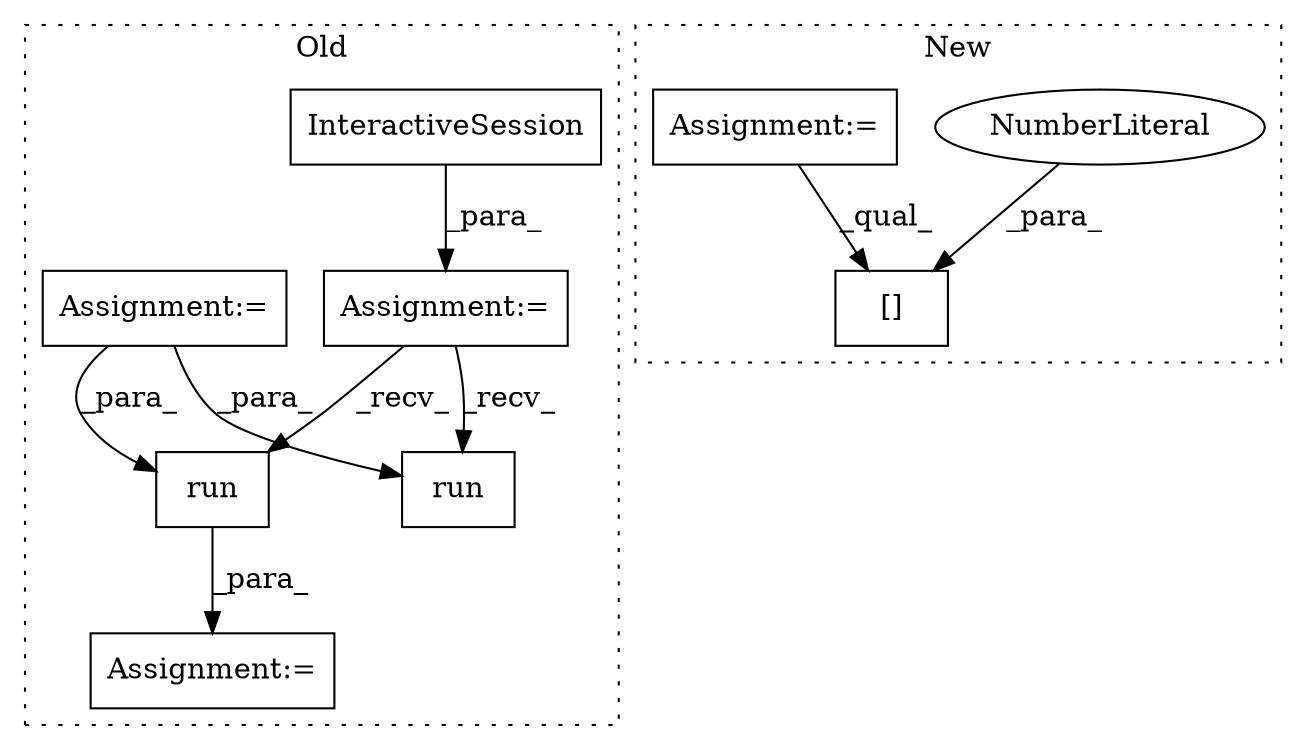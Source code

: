 digraph G {
subgraph cluster0 {
1 [label="InteractiveSession" a="32" s="647" l="20" shape="box"];
4 [label="run" a="32" s="963,998" l="4,1" shape="box"];
5 [label="Assignment:=" a="7" s="957" l="1" shape="box"];
6 [label="run" a="32" s="1046,1081" l="4,1" shape="box"];
7 [label="Assignment:=" a="7" s="635" l="1" shape="box"];
8 [label="Assignment:=" a="7" s="505" l="1" shape="box"];
label = "Old";
style="dotted";
}
subgraph cluster1 {
2 [label="[]" a="2" s="765,796" l="30,1" shape="box"];
3 [label="NumberLiteral" a="34" s="795" l="1" shape="ellipse"];
9 [label="Assignment:=" a="7" s="731" l="1" shape="box"];
label = "New";
style="dotted";
}
1 -> 7 [label="_para_"];
3 -> 2 [label="_para_"];
4 -> 5 [label="_para_"];
7 -> 4 [label="_recv_"];
7 -> 6 [label="_recv_"];
8 -> 6 [label="_para_"];
8 -> 4 [label="_para_"];
9 -> 2 [label="_qual_"];
}